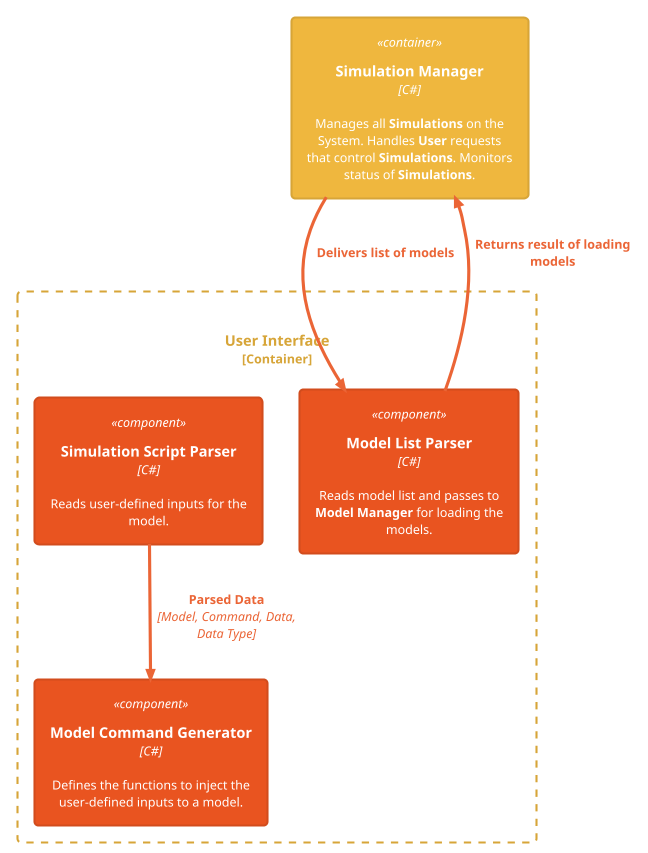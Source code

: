 @startuml
!theme C4_united from <C4/themes>
!include <C4/C4_Component>

Container_Boundary(UserInterface, "User Interface") {
        Component(ModelListParser, "Model List Parser", "C#", "Reads model list and passes to **Model Manager** for loading the models.")
        Component(SimulationScriptParser, "Simulation Script Parser", "C#", "Reads user-defined inputs for the model.")
        Component(ModelCommandGenerator, "Model Command Generator", "C#", "Defines the functions to inject the user-defined inputs to a model.")
    }

Container(SimulationManager, "Simulation Manager", "C#", "Manages all **Simulations** on the System. Handles **User** requests that control **Simulations**. Monitors status of **Simulations**.")

Rel_D(SimulationManager, ModelListParser, "Delivers list of models", "")
Rel_D(ModelListParser, SimulationManager, "Returns result of loading models", "")
Rel_D(SimulationScriptParser, ModelCommandGenerator, "Parsed Data", "Model, Command, Data, Data Type")

@enduml
